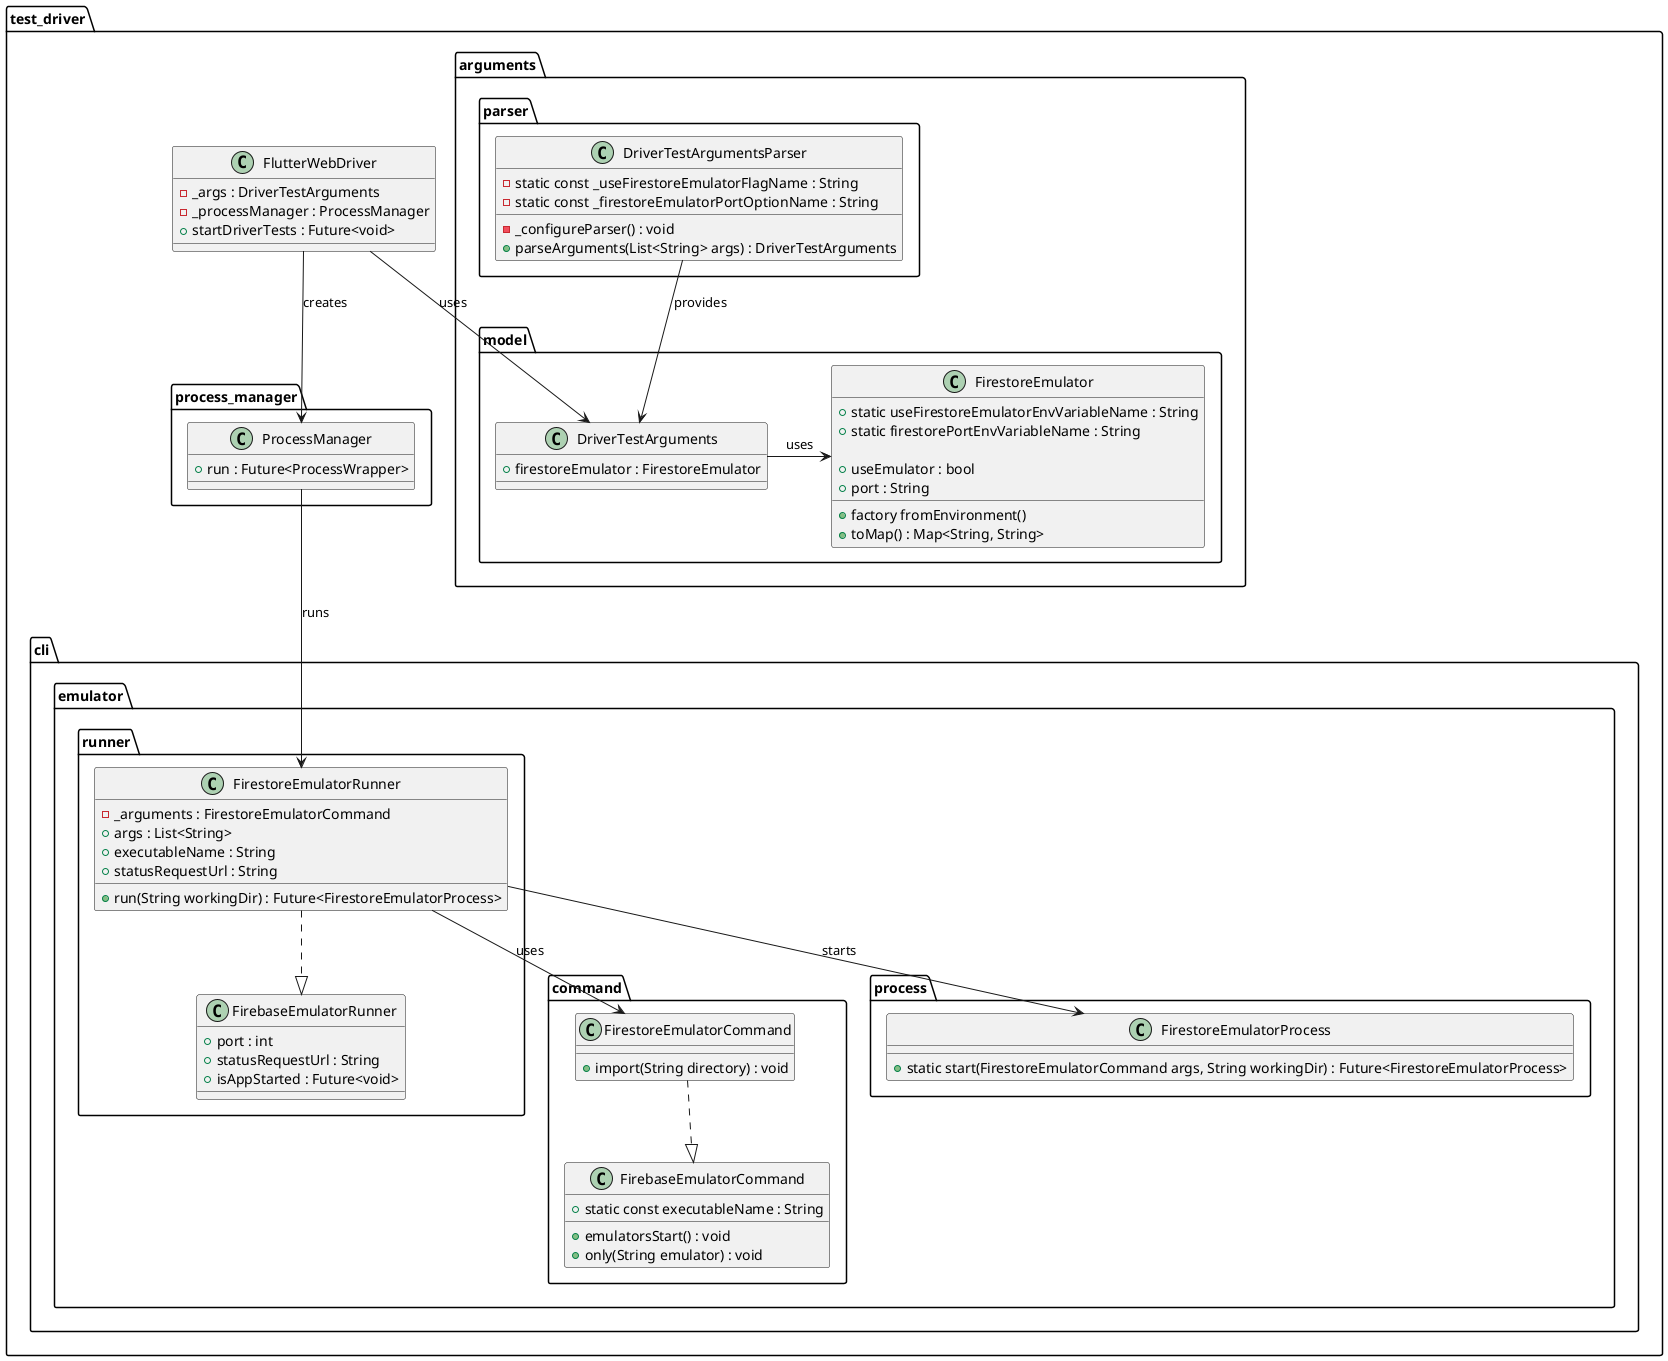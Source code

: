 @startuml firestore_emulator_class_diagram

package test_driver {
    class FlutterWebDriver {
        - _args : DriverTestArguments
        - _processManager : ProcessManager
        + startDriverTests : Future<void>  
    }

    package arguments {
        package parser {
            class DriverTestArgumentsParser {
                - static const _useFirestoreEmulatorFlagName : String
                - static const _firestoreEmulatorPortOptionName : String
                - _configureParser() : void
                + parseArguments(List<String> args) : DriverTestArguments
            }
        } 

        package model {
            class DriverTestArguments {
                + firestoreEmulator : FirestoreEmulator
            }

            class FirestoreEmulator {
                + static useFirestoreEmulatorEnvVariableName : String
                + static firestorePortEnvVariableName : String

                + useEmulator : bool
                + port : String

                + factory fromEnvironment()
                + toMap() : Map<String, String>
            }
        }
    }

    package cli {
        package emulator {
            package runner {
                class FirebaseEmulatorRunner {
                    + port : int
                    + statusRequestUrl : String
                    + isAppStarted : Future<void>
                }
                class FirestoreEmulatorRunner {
                    - _arguments : FirestoreEmulatorCommand
                    + args : List<String>
                    + executableName : String
                    + statusRequestUrl : String
                    + run(String workingDir) : Future<FirestoreEmulatorProcess>
                }
            }
            package command {
                class FirebaseEmulatorCommand {
                    + static const executableName : String
                    + emulatorsStart() : void
                    + only(String emulator) : void
                }
                class FirestoreEmulatorCommand {
                    + import(String directory) : void
                }
            }
            package process {

                class FirestoreEmulatorProcess {
                    + static start(FirestoreEmulatorCommand args, String workingDir) : Future<FirestoreEmulatorProcess>
                }
            }
        }
    }

    package process_manager {
        class ProcessManager {
            + run : Future<ProcessWrapper>
        }
    }
}

FlutterWebDriver --> DriverTestArguments : uses
DriverTestArguments -> FirestoreEmulator : uses
FlutterWebDriver --> ProcessManager : creates
ProcessManager --> FirestoreEmulatorRunner : runs
FirestoreEmulatorRunner --> FirestoreEmulatorCommand : uses
FirestoreEmulatorRunner --> FirestoreEmulatorProcess : starts
FirestoreEmulatorRunner ..|> FirebaseEmulatorRunner
DriverTestArgumentsParser --> DriverTestArguments : provides
FirestoreEmulatorCommand ..|> FirebaseEmulatorCommand

@enduml
